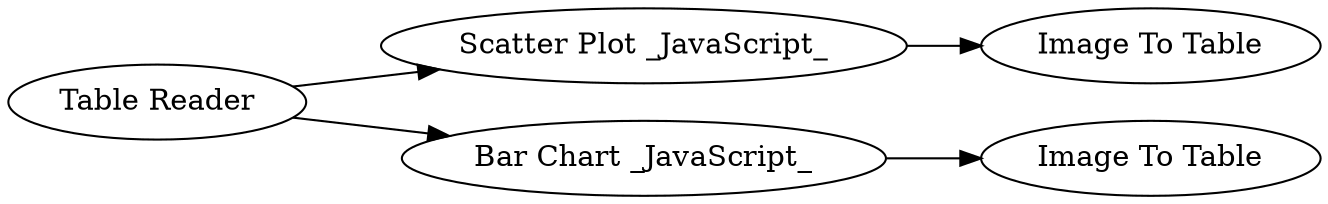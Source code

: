 digraph {
	16 [label="Table Reader"]
	29 [label="Image To Table"]
	30 [label="Image To Table"]
	35 [label="Scatter Plot _JavaScript_"]
	36 [label="Bar Chart _JavaScript_"]
	16 -> 35
	16 -> 36
	35 -> 29
	36 -> 30
	rankdir=LR
}
